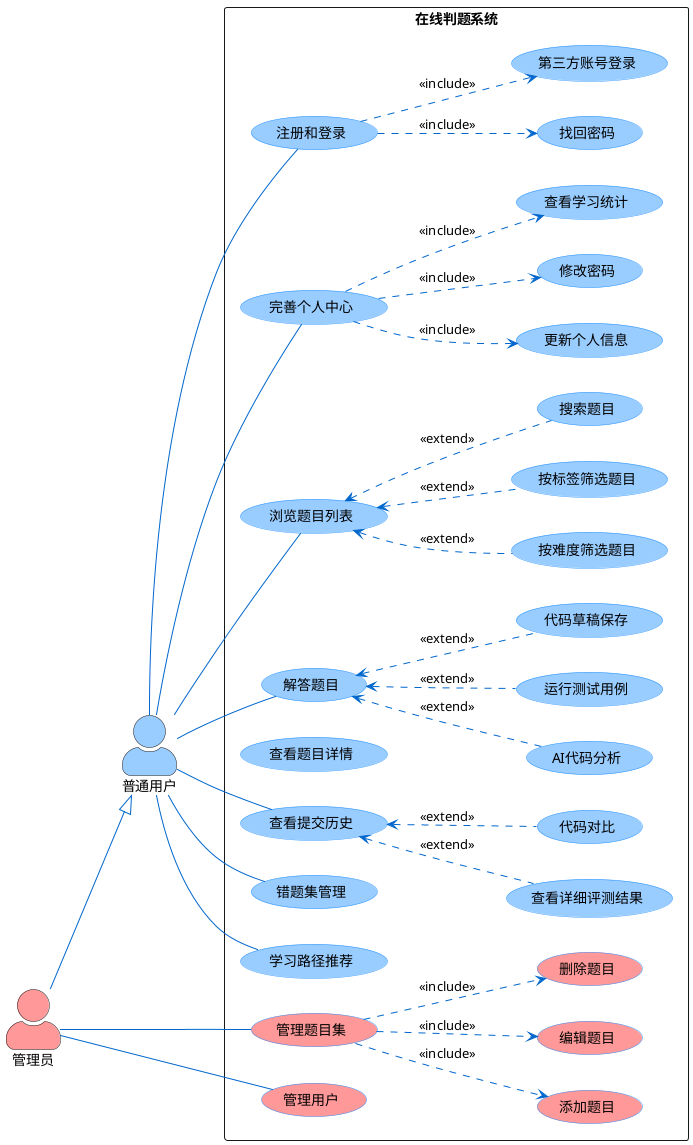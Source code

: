 @startuml 在线判题系统用例图

skinparam actorStyle awesome
skinparam usecaseArrowColor #0066CC
skinparam usecaseBorderColor #3399FF
skinparam usecaseBackgroundColor #CCEBFF

left to right direction

actor "普通用户" as User #99CCFF
actor "管理员" as Admin #FF9999

rectangle "在线判题系统" {
  ' 用户基础功能
  usecase "注册和登录" as Login #99CCFF
  usecase "找回密码" as RecoverPassword #99CCFF
  usecase "第三方账号登录" as ThirdPartyLogin #99CCFF

  ' 个人中心相关
  usecase "完善个人中心" as PersonalCenter #99CCFF
  usecase "更新个人信息" as UpdateInfo #99CCFF
  usecase "修改密码" as ChangePassword #99CCFF
  usecase "查看学习统计" as LearningStats #99CCFF

  ' 题目浏览相关
  usecase "浏览题目列表" as BrowseProblems #99CCFF
  usecase "按难度筛选题目" as FilterByDifficulty #99CCFF
  usecase "按标签筛选题目" as FilterByTag #99CCFF
  usecase "搜索题目" as SearchProblems #99CCFF

  ' 题目解答相关
  usecase "解答题目" as SolveProblem #99CCFF
  usecase "查看题目详情" as ViewProblemDetail #99CCFF
  usecase "AI代码分析" as AICodeAnalysis #99CCFF
  usecase "运行测试用例" as RunTestCases #99CCFF
  usecase "代码草稿保存" as SaveDraft #99CCFF

  ' 提交历史相关
  usecase "查看提交历史" as ViewSubmissions #99CCFF
  usecase "查看详细评测结果" as ViewTestResults #99CCFF
  usecase "代码对比" as CompareCode #99CCFF

  ' 学习辅助功能
  usecase "错题集管理" as WrongProblems #99CCFF
  usecase "学习路径推荐" as LearningPath #99CCFF

  ' 管理员功能
  usecase "管理题目集" as ManageProblems #FF9999
  usecase "添加题目" as AddProblem #FF9999
  usecase "编辑题目" as EditProblem #FF9999
  usecase "删除题目" as DeleteProblem #FF9999
  usecase "管理用户" as ManageUsers #FF9999

  ' 关系定义
  ' includes关系
  Login ..> RecoverPassword : <<include>>
  Login ..> ThirdPartyLogin : <<include>>

  PersonalCenter ..> UpdateInfo : <<include>>
  PersonalCenter ..> ChangePassword : <<include>>
  PersonalCenter ..> LearningStats : <<include>>

  ManageProblems ..> AddProblem : <<include>>
  ManageProblems ..> EditProblem : <<include>>
  ManageProblems ..> DeleteProblem : <<include>>

  ' extends关系
  BrowseProblems <.. FilterByDifficulty : <<extend>>
  BrowseProblems <.. FilterByTag : <<extend>>
  BrowseProblems <.. SearchProblems : <<extend>>

  SolveProblem <.. AICodeAnalysis : <<extend>>
  SolveProblem <.. RunTestCases : <<extend>>
  SolveProblem <.. SaveDraft : <<extend>>

  ViewSubmissions <.. ViewTestResults : <<extend>>
  ViewSubmissions <.. CompareCode : <<extend>>
}

' 关联关系
User -- Login
User -- PersonalCenter
User -- BrowseProblems
User -- SolveProblem
User -- ViewSubmissions
User -- WrongProblems
User -- LearningPath

Admin -- ManageProblems
Admin -- ManageUsers
Admin --|> User

@enduml
